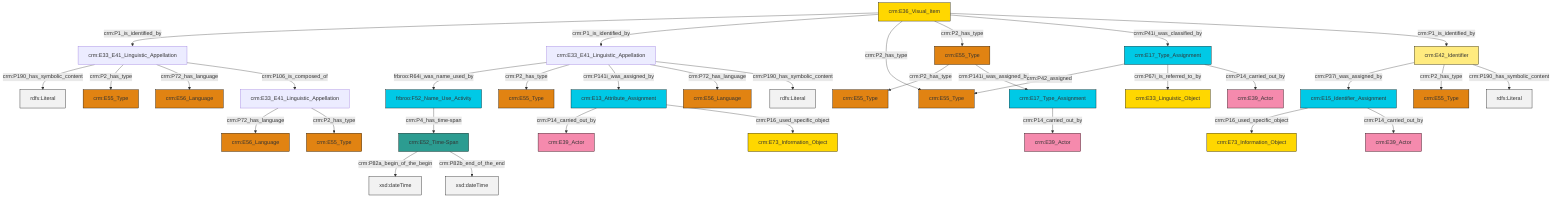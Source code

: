 graph TD
classDef Literal fill:#f2f2f2,stroke:#000000;
classDef CRM_Entity fill:#FFFFFF,stroke:#000000;
classDef Temporal_Entity fill:#00C9E6, stroke:#000000;
classDef Type fill:#E18312, stroke:#000000;
classDef Time-Span fill:#2C9C91, stroke:#000000;
classDef Appellation fill:#FFEB7F, stroke:#000000;
classDef Place fill:#008836, stroke:#000000;
classDef Persistent_Item fill:#B266B2, stroke:#000000;
classDef Conceptual_Object fill:#FFD700, stroke:#000000;
classDef Physical_Thing fill:#D2B48C, stroke:#000000;
classDef Actor fill:#f58aad, stroke:#000000;
classDef PC_Classes fill:#4ce600, stroke:#000000;
classDef Multi fill:#cccccc,stroke:#000000;

2["crm:E52_Time-Span"]:::Time-Span -->|crm:P82a_begin_of_the_begin| 3[xsd:dateTime]:::Literal
4["crm:E36_Visual_Item"]:::Conceptual_Object -->|crm:P1_is_identified_by| 5["crm:E33_E41_Linguistic_Appellation"]:::Default
0["crm:E33_E41_Linguistic_Appellation"]:::Default -->|frbroo:R64i_was_name_used_by| 8["frbroo:F52_Name_Use_Activity"]:::Temporal_Entity
9["crm:E13_Attribute_Assignment"]:::Temporal_Entity -->|crm:P14_carried_out_by| 10["crm:E39_Actor"]:::Actor
0["crm:E33_E41_Linguistic_Appellation"]:::Default -->|crm:P2_has_type| 15["crm:E55_Type"]:::Type
4["crm:E36_Visual_Item"]:::Conceptual_Object -->|crm:P1_is_identified_by| 0["crm:E33_E41_Linguistic_Appellation"]:::Default
22["crm:E15_Identifier_Assignment"]:::Temporal_Entity -->|crm:P16_used_specific_object| 23["crm:E73_Information_Object"]:::Conceptual_Object
5["crm:E33_E41_Linguistic_Appellation"]:::Default -->|crm:P190_has_symbolic_content| 26[rdfs:Literal]:::Literal
27["crm:E55_Type"]:::Type -->|crm:P2_has_type| 18["crm:E55_Type"]:::Type
4["crm:E36_Visual_Item"]:::Conceptual_Object -->|crm:P2_has_type| 28["crm:E55_Type"]:::Type
0["crm:E33_E41_Linguistic_Appellation"]:::Default -->|crm:P141i_was_assigned_by| 9["crm:E13_Attribute_Assignment"]:::Temporal_Entity
27["crm:E55_Type"]:::Type -->|crm:P141i_was_assigned_by| 33["crm:E17_Type_Assignment"]:::Temporal_Entity
4["crm:E36_Visual_Item"]:::Conceptual_Object -->|crm:P2_has_type| 27["crm:E55_Type"]:::Type
0["crm:E33_E41_Linguistic_Appellation"]:::Default -->|crm:P72_has_language| 16["crm:E56_Language"]:::Type
4["crm:E36_Visual_Item"]:::Conceptual_Object -->|crm:P41i_was_classified_by| 37["crm:E17_Type_Assignment"]:::Temporal_Entity
37["crm:E17_Type_Assignment"]:::Temporal_Entity -->|crm:P42_assigned| 28["crm:E55_Type"]:::Type
43["crm:E42_Identifier"]:::Appellation -->|crm:P37i_was_assigned_by| 22["crm:E15_Identifier_Assignment"]:::Temporal_Entity
9["crm:E13_Attribute_Assignment"]:::Temporal_Entity -->|crm:P16_used_specific_object| 6["crm:E73_Information_Object"]:::Conceptual_Object
37["crm:E17_Type_Assignment"]:::Temporal_Entity -->|crm:P67i_is_referred_to_by| 20["crm:E33_Linguistic_Object"]:::Conceptual_Object
33["crm:E17_Type_Assignment"]:::Temporal_Entity -->|crm:P14_carried_out_by| 45["crm:E39_Actor"]:::Actor
37["crm:E17_Type_Assignment"]:::Temporal_Entity -->|crm:P14_carried_out_by| 29["crm:E39_Actor"]:::Actor
22["crm:E15_Identifier_Assignment"]:::Temporal_Entity -->|crm:P14_carried_out_by| 13["crm:E39_Actor"]:::Actor
5["crm:E33_E41_Linguistic_Appellation"]:::Default -->|crm:P2_has_type| 31["crm:E55_Type"]:::Type
2["crm:E52_Time-Span"]:::Time-Span -->|crm:P82b_end_of_the_end| 48[xsd:dateTime]:::Literal
43["crm:E42_Identifier"]:::Appellation -->|crm:P2_has_type| 49["crm:E55_Type"]:::Type
8["frbroo:F52_Name_Use_Activity"]:::Temporal_Entity -->|crm:P4_has_time-span| 2["crm:E52_Time-Span"]:::Time-Span
5["crm:E33_E41_Linguistic_Appellation"]:::Default -->|crm:P72_has_language| 11["crm:E56_Language"]:::Type
39["crm:E33_E41_Linguistic_Appellation"]:::Default -->|crm:P72_has_language| 35["crm:E56_Language"]:::Type
43["crm:E42_Identifier"]:::Appellation -->|crm:P190_has_symbolic_content| 54[rdfs:Literal]:::Literal
39["crm:E33_E41_Linguistic_Appellation"]:::Default -->|crm:P2_has_type| 57["crm:E55_Type"]:::Type
5["crm:E33_E41_Linguistic_Appellation"]:::Default -->|crm:P106_is_composed_of| 39["crm:E33_E41_Linguistic_Appellation"]:::Default
0["crm:E33_E41_Linguistic_Appellation"]:::Default -->|crm:P190_has_symbolic_content| 62[rdfs:Literal]:::Literal
4["crm:E36_Visual_Item"]:::Conceptual_Object -->|crm:P1_is_identified_by| 43["crm:E42_Identifier"]:::Appellation